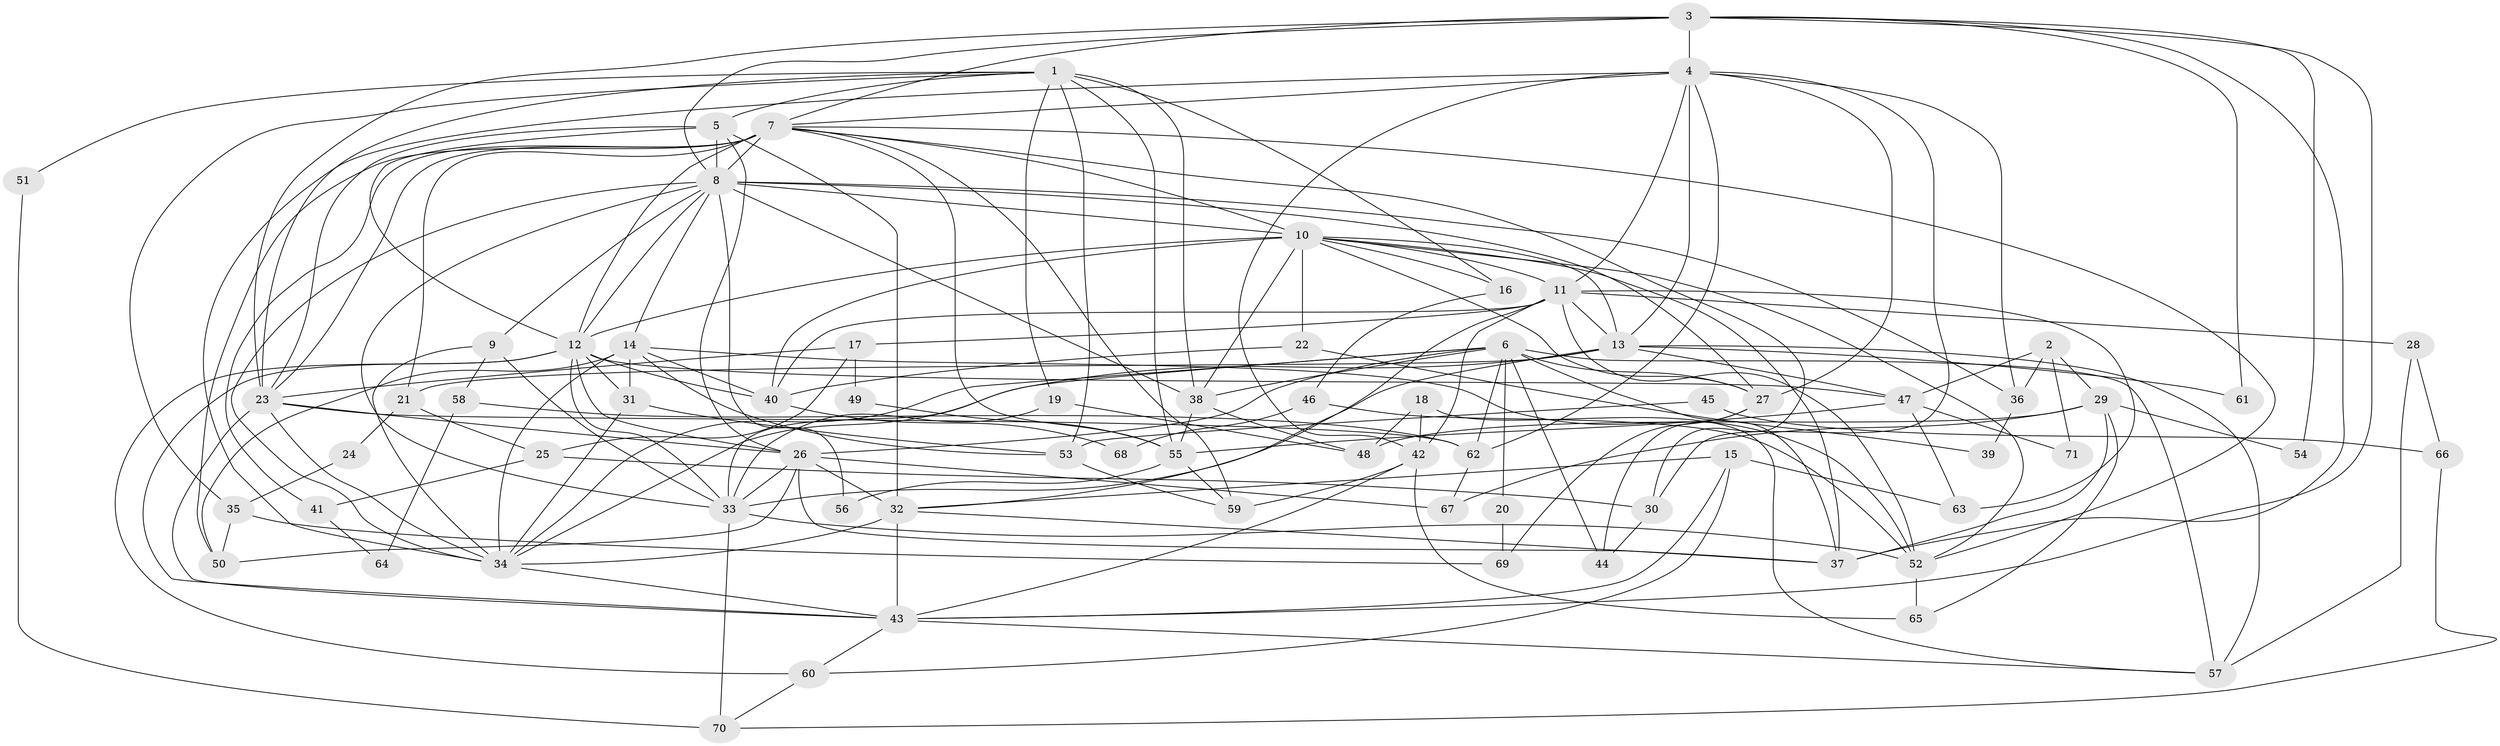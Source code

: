 // original degree distribution, {6: 0.07746478873239436, 4: 0.2605633802816901, 3: 0.2535211267605634, 2: 0.14788732394366197, 5: 0.19718309859154928, 7: 0.056338028169014086, 8: 0.007042253521126761}
// Generated by graph-tools (version 1.1) at 2025/36/03/09/25 02:36:13]
// undirected, 71 vertices, 184 edges
graph export_dot {
graph [start="1"]
  node [color=gray90,style=filled];
  1;
  2;
  3;
  4;
  5;
  6;
  7;
  8;
  9;
  10;
  11;
  12;
  13;
  14;
  15;
  16;
  17;
  18;
  19;
  20;
  21;
  22;
  23;
  24;
  25;
  26;
  27;
  28;
  29;
  30;
  31;
  32;
  33;
  34;
  35;
  36;
  37;
  38;
  39;
  40;
  41;
  42;
  43;
  44;
  45;
  46;
  47;
  48;
  49;
  50;
  51;
  52;
  53;
  54;
  55;
  56;
  57;
  58;
  59;
  60;
  61;
  62;
  63;
  64;
  65;
  66;
  67;
  68;
  69;
  70;
  71;
  1 -- 5 [weight=1.0];
  1 -- 16 [weight=1.0];
  1 -- 19 [weight=1.0];
  1 -- 23 [weight=1.0];
  1 -- 35 [weight=1.0];
  1 -- 38 [weight=2.0];
  1 -- 51 [weight=1.0];
  1 -- 53 [weight=1.0];
  1 -- 55 [weight=1.0];
  2 -- 29 [weight=1.0];
  2 -- 36 [weight=1.0];
  2 -- 47 [weight=1.0];
  2 -- 71 [weight=1.0];
  3 -- 4 [weight=2.0];
  3 -- 7 [weight=1.0];
  3 -- 8 [weight=1.0];
  3 -- 23 [weight=1.0];
  3 -- 37 [weight=1.0];
  3 -- 43 [weight=1.0];
  3 -- 54 [weight=1.0];
  3 -- 61 [weight=1.0];
  4 -- 7 [weight=1.0];
  4 -- 11 [weight=1.0];
  4 -- 13 [weight=2.0];
  4 -- 27 [weight=1.0];
  4 -- 30 [weight=1.0];
  4 -- 34 [weight=3.0];
  4 -- 36 [weight=1.0];
  4 -- 42 [weight=1.0];
  4 -- 62 [weight=1.0];
  5 -- 8 [weight=1.0];
  5 -- 12 [weight=1.0];
  5 -- 23 [weight=1.0];
  5 -- 26 [weight=1.0];
  5 -- 32 [weight=1.0];
  6 -- 20 [weight=1.0];
  6 -- 26 [weight=2.0];
  6 -- 27 [weight=1.0];
  6 -- 33 [weight=1.0];
  6 -- 34 [weight=1.0];
  6 -- 37 [weight=1.0];
  6 -- 38 [weight=1.0];
  6 -- 44 [weight=1.0];
  6 -- 57 [weight=1.0];
  6 -- 62 [weight=1.0];
  7 -- 8 [weight=3.0];
  7 -- 10 [weight=1.0];
  7 -- 12 [weight=1.0];
  7 -- 21 [weight=1.0];
  7 -- 23 [weight=1.0];
  7 -- 30 [weight=1.0];
  7 -- 41 [weight=1.0];
  7 -- 50 [weight=1.0];
  7 -- 52 [weight=1.0];
  7 -- 55 [weight=1.0];
  7 -- 59 [weight=1.0];
  8 -- 9 [weight=1.0];
  8 -- 10 [weight=2.0];
  8 -- 12 [weight=1.0];
  8 -- 14 [weight=1.0];
  8 -- 27 [weight=1.0];
  8 -- 33 [weight=1.0];
  8 -- 34 [weight=1.0];
  8 -- 36 [weight=1.0];
  8 -- 38 [weight=1.0];
  8 -- 56 [weight=2.0];
  9 -- 33 [weight=1.0];
  9 -- 34 [weight=1.0];
  9 -- 58 [weight=1.0];
  10 -- 11 [weight=2.0];
  10 -- 12 [weight=2.0];
  10 -- 13 [weight=1.0];
  10 -- 16 [weight=1.0];
  10 -- 22 [weight=1.0];
  10 -- 27 [weight=1.0];
  10 -- 37 [weight=1.0];
  10 -- 38 [weight=1.0];
  10 -- 40 [weight=1.0];
  10 -- 52 [weight=1.0];
  11 -- 13 [weight=2.0];
  11 -- 17 [weight=1.0];
  11 -- 28 [weight=2.0];
  11 -- 32 [weight=2.0];
  11 -- 40 [weight=1.0];
  11 -- 42 [weight=1.0];
  11 -- 52 [weight=1.0];
  11 -- 63 [weight=1.0];
  12 -- 26 [weight=1.0];
  12 -- 31 [weight=1.0];
  12 -- 33 [weight=1.0];
  12 -- 40 [weight=1.0];
  12 -- 43 [weight=1.0];
  12 -- 47 [weight=2.0];
  12 -- 60 [weight=1.0];
  13 -- 21 [weight=1.0];
  13 -- 33 [weight=2.0];
  13 -- 34 [weight=1.0];
  13 -- 47 [weight=1.0];
  13 -- 57 [weight=1.0];
  13 -- 61 [weight=1.0];
  14 -- 31 [weight=2.0];
  14 -- 34 [weight=1.0];
  14 -- 40 [weight=1.0];
  14 -- 50 [weight=1.0];
  14 -- 52 [weight=1.0];
  14 -- 53 [weight=1.0];
  15 -- 32 [weight=1.0];
  15 -- 43 [weight=1.0];
  15 -- 60 [weight=1.0];
  15 -- 63 [weight=1.0];
  16 -- 46 [weight=1.0];
  17 -- 23 [weight=1.0];
  17 -- 25 [weight=1.0];
  17 -- 49 [weight=1.0];
  18 -- 42 [weight=1.0];
  18 -- 48 [weight=1.0];
  18 -- 57 [weight=1.0];
  19 -- 33 [weight=1.0];
  19 -- 48 [weight=1.0];
  20 -- 69 [weight=1.0];
  21 -- 24 [weight=1.0];
  21 -- 25 [weight=1.0];
  22 -- 39 [weight=1.0];
  22 -- 40 [weight=1.0];
  23 -- 26 [weight=1.0];
  23 -- 34 [weight=1.0];
  23 -- 43 [weight=2.0];
  23 -- 62 [weight=1.0];
  24 -- 35 [weight=1.0];
  25 -- 30 [weight=1.0];
  25 -- 41 [weight=1.0];
  26 -- 32 [weight=2.0];
  26 -- 33 [weight=1.0];
  26 -- 37 [weight=1.0];
  26 -- 50 [weight=1.0];
  26 -- 67 [weight=1.0];
  27 -- 44 [weight=1.0];
  27 -- 69 [weight=1.0];
  28 -- 57 [weight=1.0];
  28 -- 66 [weight=1.0];
  29 -- 37 [weight=1.0];
  29 -- 48 [weight=1.0];
  29 -- 54 [weight=1.0];
  29 -- 65 [weight=1.0];
  29 -- 67 [weight=1.0];
  30 -- 44 [weight=1.0];
  31 -- 34 [weight=1.0];
  31 -- 53 [weight=1.0];
  32 -- 34 [weight=3.0];
  32 -- 37 [weight=1.0];
  32 -- 43 [weight=2.0];
  33 -- 52 [weight=1.0];
  33 -- 70 [weight=1.0];
  34 -- 43 [weight=1.0];
  35 -- 50 [weight=1.0];
  35 -- 69 [weight=1.0];
  36 -- 39 [weight=1.0];
  38 -- 48 [weight=1.0];
  38 -- 55 [weight=1.0];
  40 -- 68 [weight=1.0];
  41 -- 64 [weight=1.0];
  42 -- 43 [weight=2.0];
  42 -- 59 [weight=1.0];
  42 -- 65 [weight=1.0];
  43 -- 57 [weight=1.0];
  43 -- 60 [weight=1.0];
  45 -- 53 [weight=1.0];
  45 -- 66 [weight=1.0];
  46 -- 52 [weight=1.0];
  46 -- 68 [weight=1.0];
  47 -- 55 [weight=1.0];
  47 -- 63 [weight=1.0];
  47 -- 71 [weight=1.0];
  49 -- 55 [weight=1.0];
  51 -- 70 [weight=1.0];
  52 -- 65 [weight=1.0];
  53 -- 59 [weight=1.0];
  55 -- 56 [weight=1.0];
  55 -- 59 [weight=1.0];
  58 -- 62 [weight=1.0];
  58 -- 64 [weight=1.0];
  60 -- 70 [weight=1.0];
  62 -- 67 [weight=1.0];
  66 -- 70 [weight=1.0];
}
